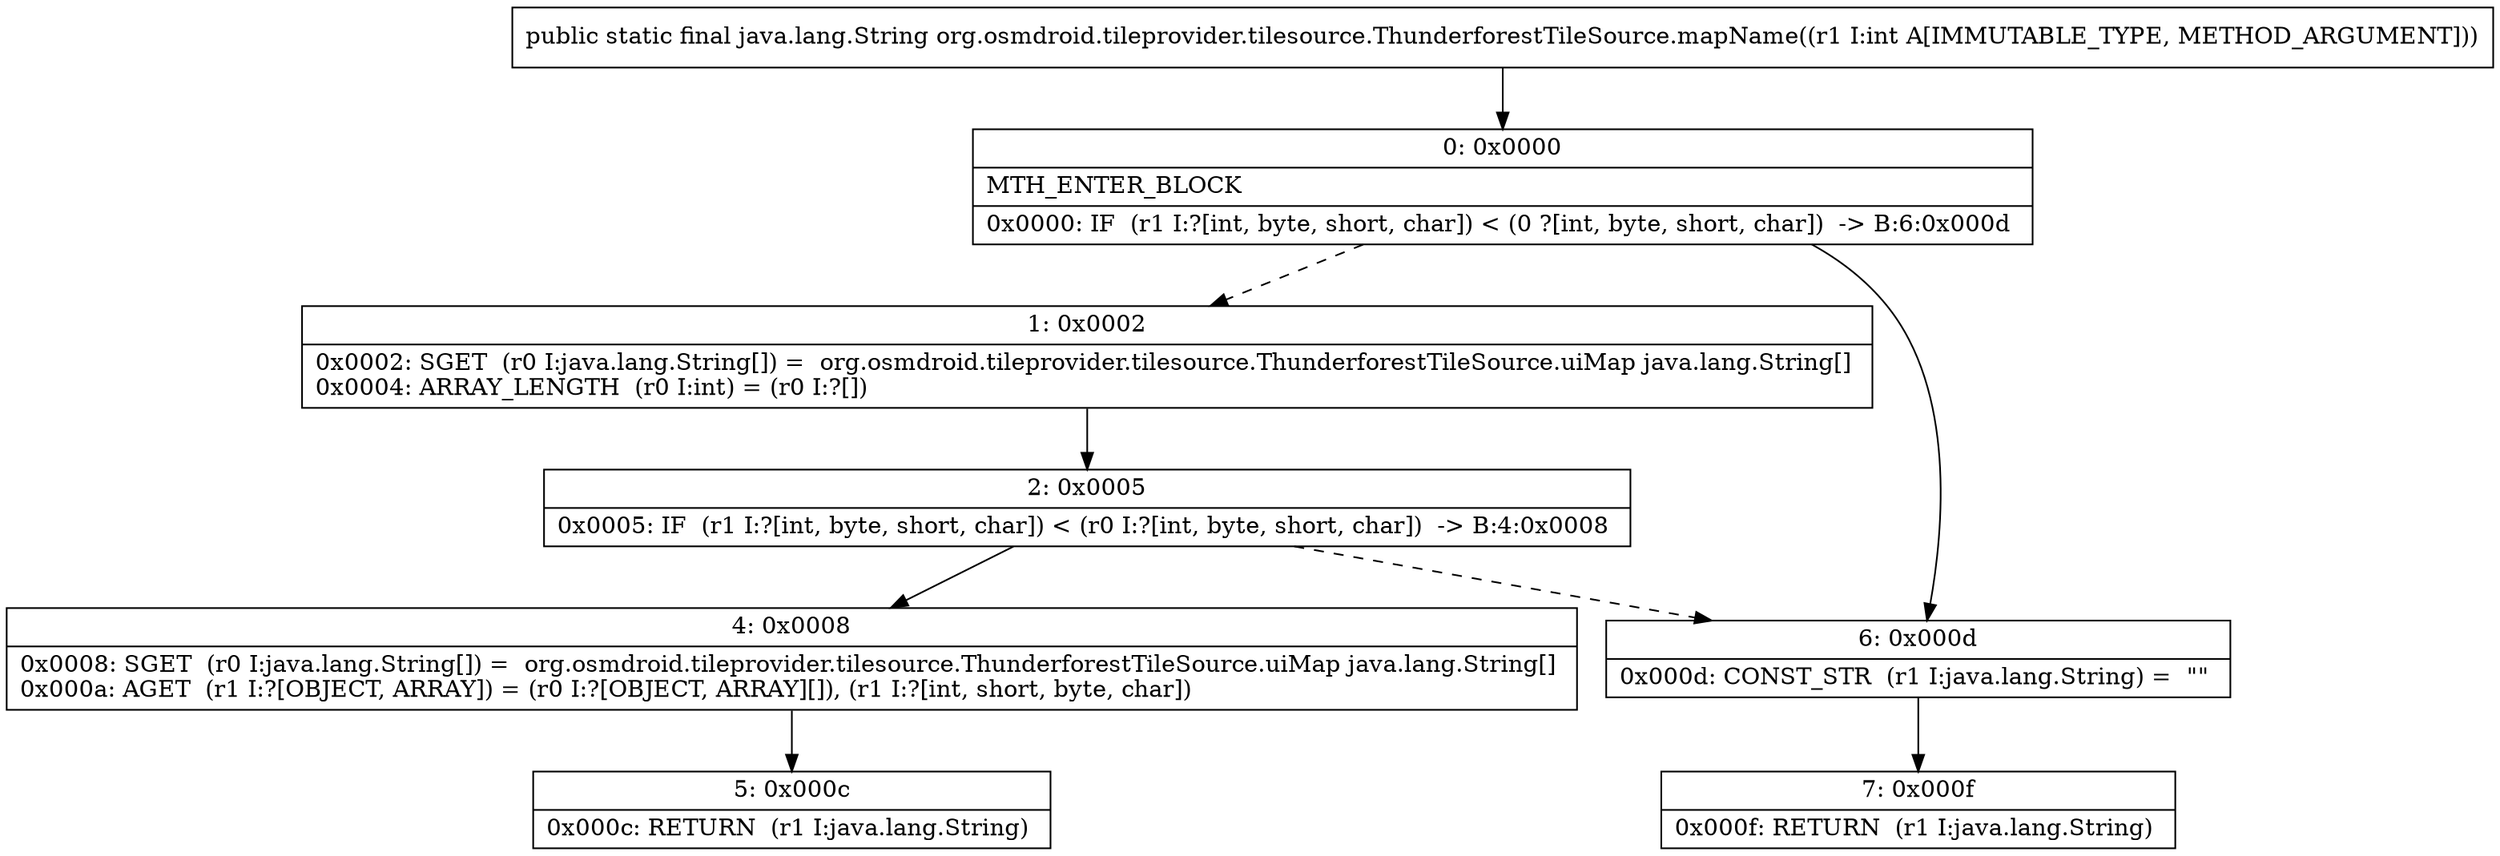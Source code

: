 digraph "CFG fororg.osmdroid.tileprovider.tilesource.ThunderforestTileSource.mapName(I)Ljava\/lang\/String;" {
Node_0 [shape=record,label="{0\:\ 0x0000|MTH_ENTER_BLOCK\l|0x0000: IF  (r1 I:?[int, byte, short, char]) \< (0 ?[int, byte, short, char])  \-\> B:6:0x000d \l}"];
Node_1 [shape=record,label="{1\:\ 0x0002|0x0002: SGET  (r0 I:java.lang.String[]) =  org.osmdroid.tileprovider.tilesource.ThunderforestTileSource.uiMap java.lang.String[] \l0x0004: ARRAY_LENGTH  (r0 I:int) = (r0 I:?[]) \l}"];
Node_2 [shape=record,label="{2\:\ 0x0005|0x0005: IF  (r1 I:?[int, byte, short, char]) \< (r0 I:?[int, byte, short, char])  \-\> B:4:0x0008 \l}"];
Node_4 [shape=record,label="{4\:\ 0x0008|0x0008: SGET  (r0 I:java.lang.String[]) =  org.osmdroid.tileprovider.tilesource.ThunderforestTileSource.uiMap java.lang.String[] \l0x000a: AGET  (r1 I:?[OBJECT, ARRAY]) = (r0 I:?[OBJECT, ARRAY][]), (r1 I:?[int, short, byte, char]) \l}"];
Node_5 [shape=record,label="{5\:\ 0x000c|0x000c: RETURN  (r1 I:java.lang.String) \l}"];
Node_6 [shape=record,label="{6\:\ 0x000d|0x000d: CONST_STR  (r1 I:java.lang.String) =  \"\" \l}"];
Node_7 [shape=record,label="{7\:\ 0x000f|0x000f: RETURN  (r1 I:java.lang.String) \l}"];
MethodNode[shape=record,label="{public static final java.lang.String org.osmdroid.tileprovider.tilesource.ThunderforestTileSource.mapName((r1 I:int A[IMMUTABLE_TYPE, METHOD_ARGUMENT])) }"];
MethodNode -> Node_0;
Node_0 -> Node_1[style=dashed];
Node_0 -> Node_6;
Node_1 -> Node_2;
Node_2 -> Node_4;
Node_2 -> Node_6[style=dashed];
Node_4 -> Node_5;
Node_6 -> Node_7;
}

